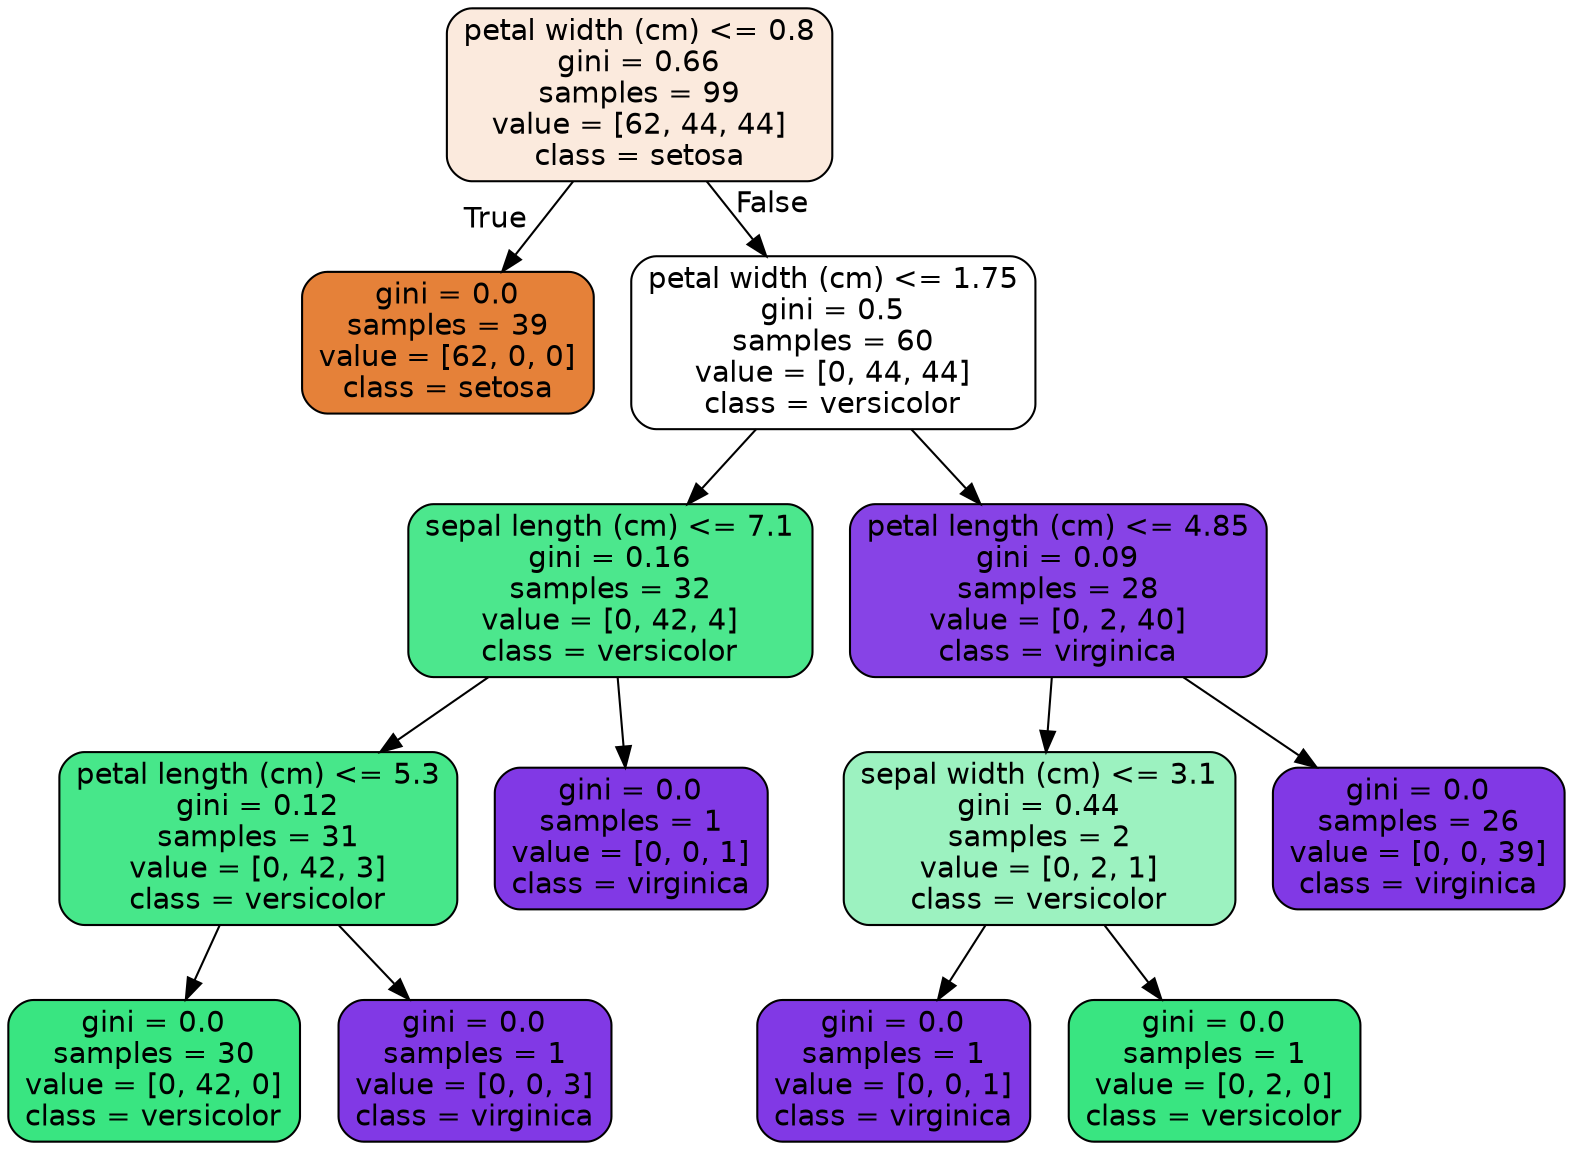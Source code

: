 digraph Tree {
node [shape=box, style="filled, rounded", color="black", fontname=helvetica] ;
edge [fontname=helvetica] ;
0 [label="petal width (cm) <= 0.8\ngini = 0.66\nsamples = 99\nvalue = [62, 44, 44]\nclass = setosa", fillcolor="#fbeadd"] ;
1 [label="gini = 0.0\nsamples = 39\nvalue = [62, 0, 0]\nclass = setosa", fillcolor="#e58139"] ;
0 -> 1 [labeldistance=2.5, labelangle=45, headlabel="True"] ;
2 [label="petal width (cm) <= 1.75\ngini = 0.5\nsamples = 60\nvalue = [0, 44, 44]\nclass = versicolor", fillcolor="#ffffff"] ;
0 -> 2 [labeldistance=2.5, labelangle=-45, headlabel="False"] ;
3 [label="sepal length (cm) <= 7.1\ngini = 0.16\nsamples = 32\nvalue = [0, 42, 4]\nclass = versicolor", fillcolor="#4ce78d"] ;
2 -> 3 ;
4 [label="petal length (cm) <= 5.3\ngini = 0.12\nsamples = 31\nvalue = [0, 42, 3]\nclass = versicolor", fillcolor="#47e78a"] ;
3 -> 4 ;
5 [label="gini = 0.0\nsamples = 30\nvalue = [0, 42, 0]\nclass = versicolor", fillcolor="#39e581"] ;
4 -> 5 ;
6 [label="gini = 0.0\nsamples = 1\nvalue = [0, 0, 3]\nclass = virginica", fillcolor="#8139e5"] ;
4 -> 6 ;
7 [label="gini = 0.0\nsamples = 1\nvalue = [0, 0, 1]\nclass = virginica", fillcolor="#8139e5"] ;
3 -> 7 ;
8 [label="petal length (cm) <= 4.85\ngini = 0.09\nsamples = 28\nvalue = [0, 2, 40]\nclass = virginica", fillcolor="#8743e6"] ;
2 -> 8 ;
9 [label="sepal width (cm) <= 3.1\ngini = 0.44\nsamples = 2\nvalue = [0, 2, 1]\nclass = versicolor", fillcolor="#9cf2c0"] ;
8 -> 9 ;
10 [label="gini = 0.0\nsamples = 1\nvalue = [0, 0, 1]\nclass = virginica", fillcolor="#8139e5"] ;
9 -> 10 ;
11 [label="gini = 0.0\nsamples = 1\nvalue = [0, 2, 0]\nclass = versicolor", fillcolor="#39e581"] ;
9 -> 11 ;
12 [label="gini = 0.0\nsamples = 26\nvalue = [0, 0, 39]\nclass = virginica", fillcolor="#8139e5"] ;
8 -> 12 ;
}